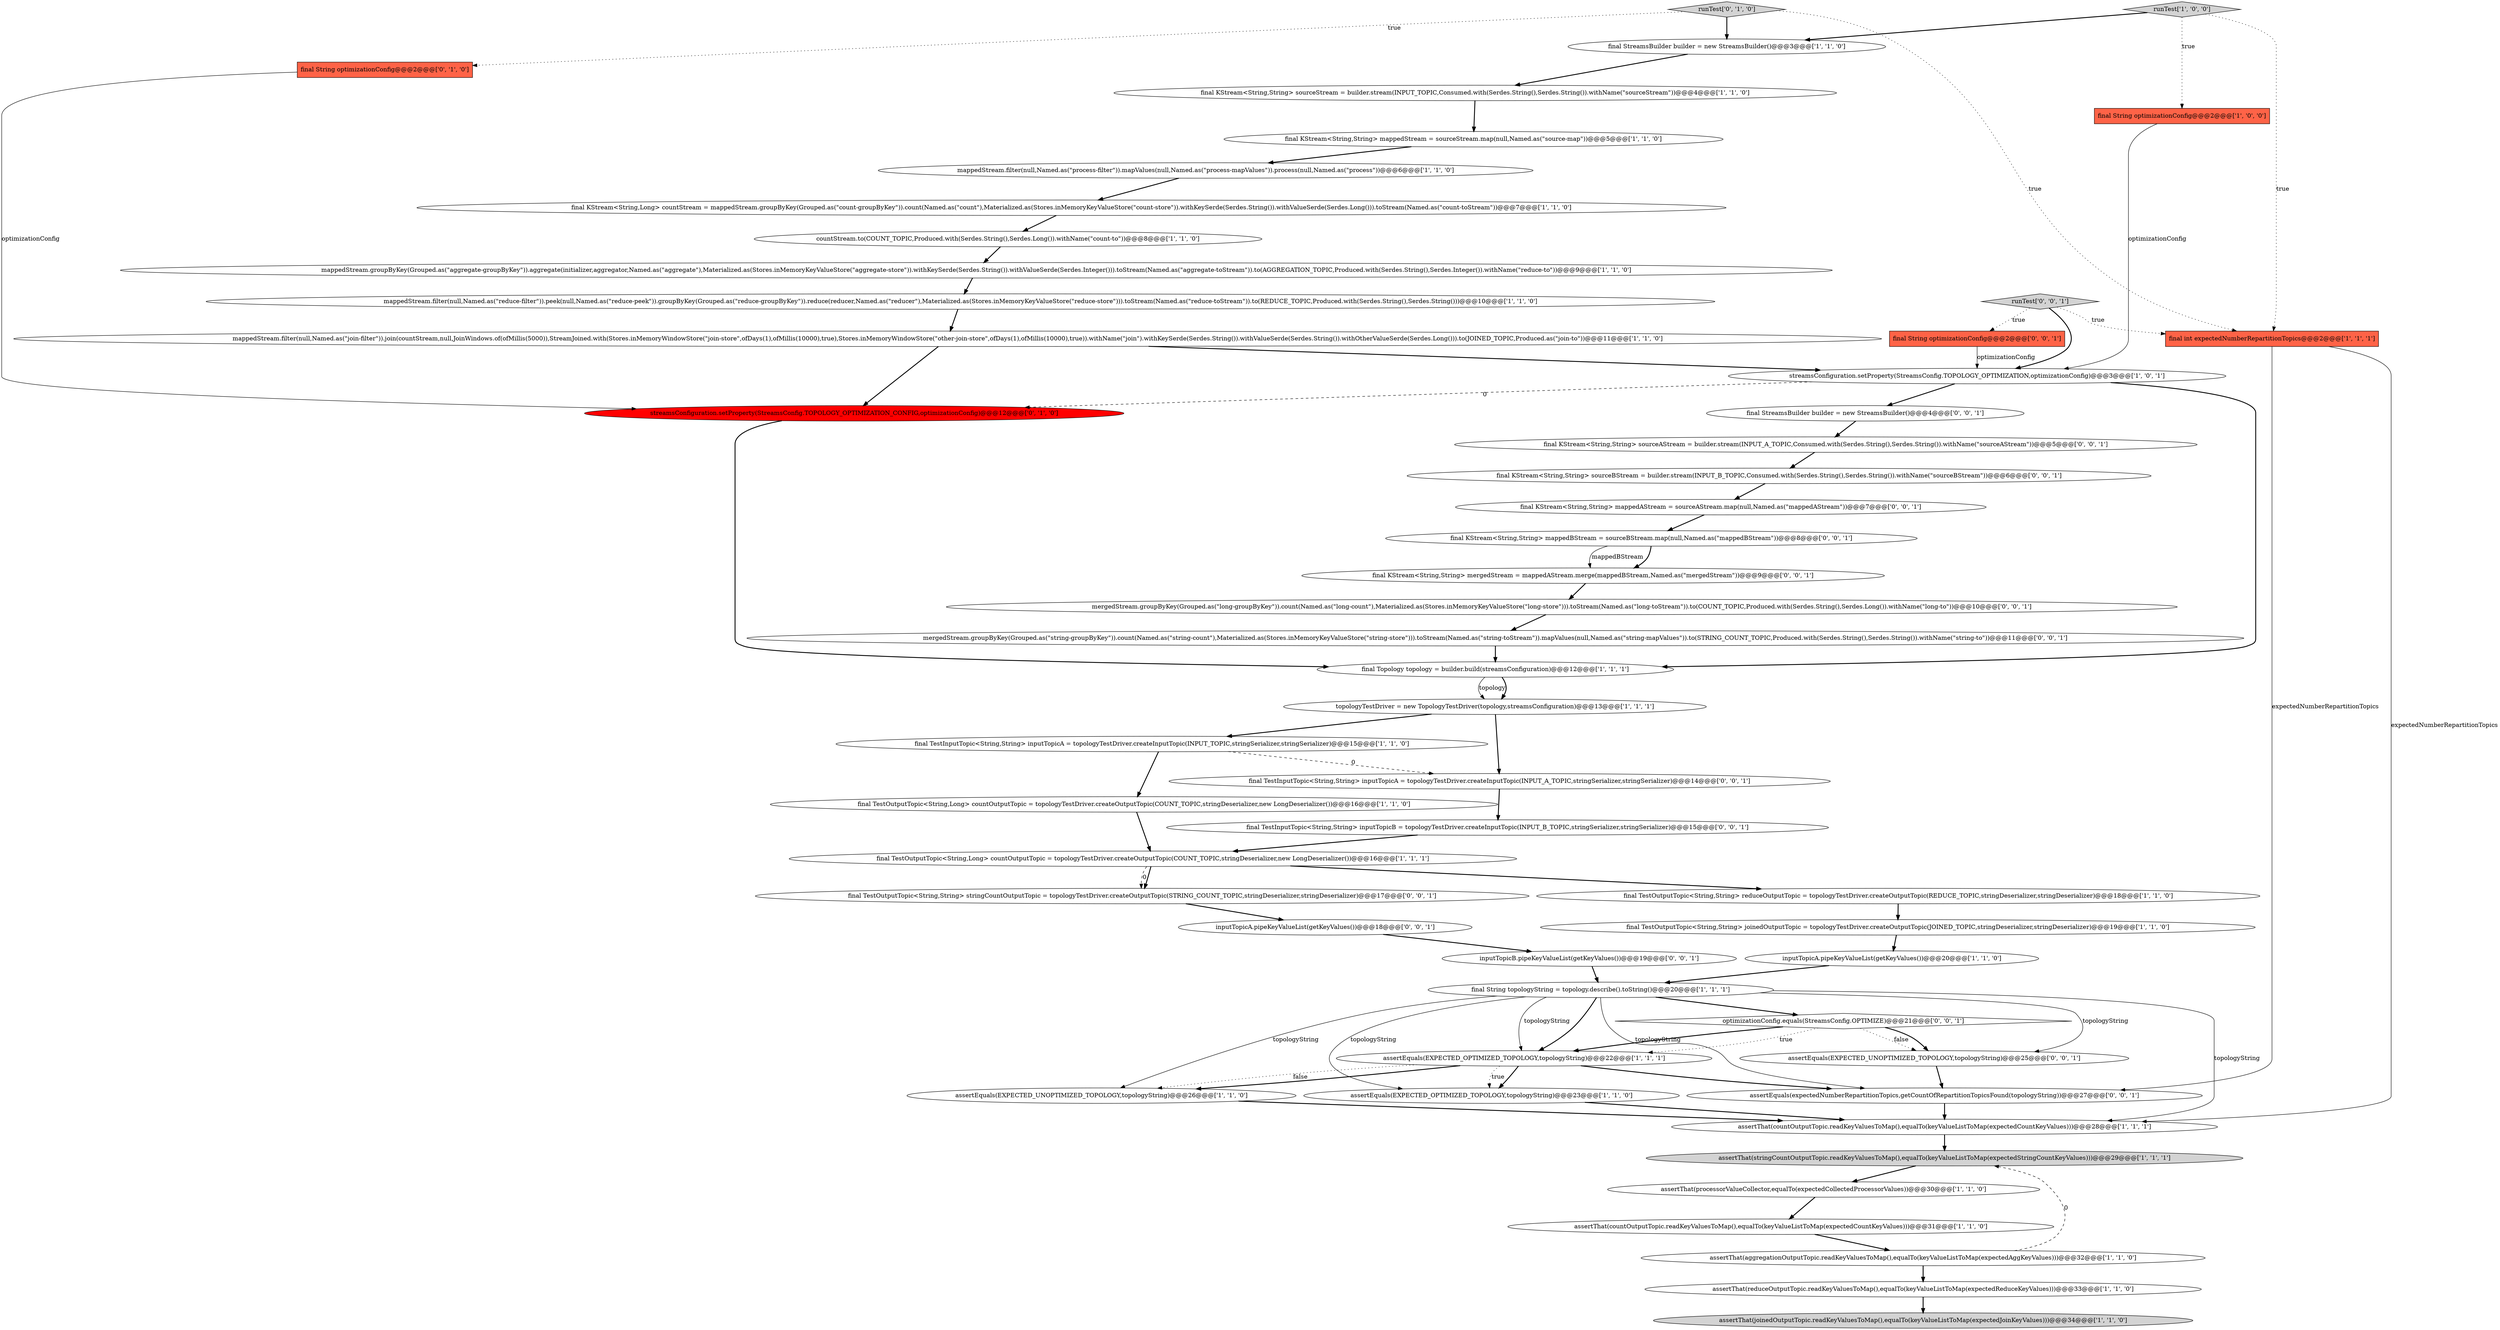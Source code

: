 digraph {
10 [style = filled, label = "mappedStream.filter(null,Named.as(\"reduce-filter\")).peek(null,Named.as(\"reduce-peek\")).groupByKey(Grouped.as(\"reduce-groupByKey\")).reduce(reducer,Named.as(\"reducer\"),Materialized.as(Stores.inMemoryKeyValueStore(\"reduce-store\"))).toStream(Named.as(\"reduce-toStream\")).to(REDUCE_TOPIC,Produced.with(Serdes.String(),Serdes.String()))@@@10@@@['1', '1', '0']", fillcolor = white, shape = ellipse image = "AAA0AAABBB1BBB"];
49 [style = filled, label = "mergedStream.groupByKey(Grouped.as(\"long-groupByKey\")).count(Named.as(\"long-count\"),Materialized.as(Stores.inMemoryKeyValueStore(\"long-store\"))).toStream(Named.as(\"long-toStream\")).to(COUNT_TOPIC,Produced.with(Serdes.String(),Serdes.Long()).withName(\"long-to\"))@@@10@@@['0', '0', '1']", fillcolor = white, shape = ellipse image = "AAA0AAABBB3BBB"];
51 [style = filled, label = "final KStream<String,String> mappedBStream = sourceBStream.map(null,Named.as(\"mappedBStream\"))@@@8@@@['0', '0', '1']", fillcolor = white, shape = ellipse image = "AAA0AAABBB3BBB"];
38 [style = filled, label = "mergedStream.groupByKey(Grouped.as(\"string-groupByKey\")).count(Named.as(\"string-count\"),Materialized.as(Stores.inMemoryKeyValueStore(\"string-store\"))).toStream(Named.as(\"string-toStream\")).mapValues(null,Named.as(\"string-mapValues\")).to(STRING_COUNT_TOPIC,Produced.with(Serdes.String(),Serdes.String()).withName(\"string-to\"))@@@11@@@['0', '0', '1']", fillcolor = white, shape = ellipse image = "AAA0AAABBB3BBB"];
12 [style = filled, label = "final TestInputTopic<String,String> inputTopicA = topologyTestDriver.createInputTopic(INPUT_TOPIC,stringSerializer,stringSerializer)@@@15@@@['1', '1', '0']", fillcolor = white, shape = ellipse image = "AAA0AAABBB1BBB"];
15 [style = filled, label = "mappedStream.filter(null,Named.as(\"join-filter\")).join(countStream,null,JoinWindows.of(ofMillis(5000)),StreamJoined.with(Stores.inMemoryWindowStore(\"join-store\",ofDays(1),ofMillis(10000),true),Stores.inMemoryWindowStore(\"other-join-store\",ofDays(1),ofMillis(10000),true)).withName(\"join\").withKeySerde(Serdes.String()).withValueSerde(Serdes.String()).withOtherValueSerde(Serdes.Long())).to(JOINED_TOPIC,Produced.as(\"join-to\"))@@@11@@@['1', '1', '0']", fillcolor = white, shape = ellipse image = "AAA0AAABBB1BBB"];
40 [style = filled, label = "inputTopicB.pipeKeyValueList(getKeyValues())@@@19@@@['0', '0', '1']", fillcolor = white, shape = ellipse image = "AAA0AAABBB3BBB"];
50 [style = filled, label = "assertEquals(expectedNumberRepartitionTopics,getCountOfRepartitionTopicsFound(topologyString))@@@27@@@['0', '0', '1']", fillcolor = white, shape = ellipse image = "AAA0AAABBB3BBB"];
2 [style = filled, label = "assertThat(processorValueCollector,equalTo(expectedCollectedProcessorValues))@@@30@@@['1', '1', '0']", fillcolor = white, shape = ellipse image = "AAA0AAABBB1BBB"];
16 [style = filled, label = "streamsConfiguration.setProperty(StreamsConfig.TOPOLOGY_OPTIMIZATION,optimizationConfig)@@@3@@@['1', '0', '1']", fillcolor = white, shape = ellipse image = "AAA0AAABBB1BBB"];
17 [style = filled, label = "final TestOutputTopic<String,Long> countOutputTopic = topologyTestDriver.createOutputTopic(COUNT_TOPIC,stringDeserializer,new LongDeserializer())@@@16@@@['1', '1', '0']", fillcolor = white, shape = ellipse image = "AAA0AAABBB1BBB"];
41 [style = filled, label = "final KStream<String,String> sourceAStream = builder.stream(INPUT_A_TOPIC,Consumed.with(Serdes.String(),Serdes.String()).withName(\"sourceAStream\"))@@@5@@@['0', '0', '1']", fillcolor = white, shape = ellipse image = "AAA0AAABBB3BBB"];
14 [style = filled, label = "final Topology topology = builder.build(streamsConfiguration)@@@12@@@['1', '1', '1']", fillcolor = white, shape = ellipse image = "AAA0AAABBB1BBB"];
34 [style = filled, label = "streamsConfiguration.setProperty(StreamsConfig.TOPOLOGY_OPTIMIZATION_CONFIG,optimizationConfig)@@@12@@@['0', '1', '0']", fillcolor = red, shape = ellipse image = "AAA1AAABBB2BBB"];
44 [style = filled, label = "final KStream<String,String> mergedStream = mappedAStream.merge(mappedBStream,Named.as(\"mergedStream\"))@@@9@@@['0', '0', '1']", fillcolor = white, shape = ellipse image = "AAA0AAABBB3BBB"];
47 [style = filled, label = "final TestOutputTopic<String,String> stringCountOutputTopic = topologyTestDriver.createOutputTopic(STRING_COUNT_TOPIC,stringDeserializer,stringDeserializer)@@@17@@@['0', '0', '1']", fillcolor = white, shape = ellipse image = "AAA0AAABBB3BBB"];
26 [style = filled, label = "final KStream<String,Long> countStream = mappedStream.groupByKey(Grouped.as(\"count-groupByKey\")).count(Named.as(\"count\"),Materialized.as(Stores.inMemoryKeyValueStore(\"count-store\")).withKeySerde(Serdes.String()).withValueSerde(Serdes.Long())).toStream(Named.as(\"count-toStream\"))@@@7@@@['1', '1', '0']", fillcolor = white, shape = ellipse image = "AAA0AAABBB1BBB"];
21 [style = filled, label = "assertThat(countOutputTopic.readKeyValuesToMap(),equalTo(keyValueListToMap(expectedCountKeyValues)))@@@31@@@['1', '1', '0']", fillcolor = white, shape = ellipse image = "AAA0AAABBB1BBB"];
45 [style = filled, label = "assertEquals(EXPECTED_UNOPTIMIZED_TOPOLOGY,topologyString)@@@25@@@['0', '0', '1']", fillcolor = white, shape = ellipse image = "AAA0AAABBB3BBB"];
5 [style = filled, label = "assertThat(stringCountOutputTopic.readKeyValuesToMap(),equalTo(keyValueListToMap(expectedStringCountKeyValues)))@@@29@@@['1', '1', '1']", fillcolor = lightgray, shape = ellipse image = "AAA0AAABBB1BBB"];
35 [style = filled, label = "final TestInputTopic<String,String> inputTopicA = topologyTestDriver.createInputTopic(INPUT_A_TOPIC,stringSerializer,stringSerializer)@@@14@@@['0', '0', '1']", fillcolor = white, shape = ellipse image = "AAA0AAABBB3BBB"];
27 [style = filled, label = "countStream.to(COUNT_TOPIC,Produced.with(Serdes.String(),Serdes.Long()).withName(\"count-to\"))@@@8@@@['1', '1', '0']", fillcolor = white, shape = ellipse image = "AAA0AAABBB1BBB"];
4 [style = filled, label = "runTest['1', '0', '0']", fillcolor = lightgray, shape = diamond image = "AAA0AAABBB1BBB"];
36 [style = filled, label = "final TestInputTopic<String,String> inputTopicB = topologyTestDriver.createInputTopic(INPUT_B_TOPIC,stringSerializer,stringSerializer)@@@15@@@['0', '0', '1']", fillcolor = white, shape = ellipse image = "AAA0AAABBB3BBB"];
9 [style = filled, label = "assertEquals(EXPECTED_OPTIMIZED_TOPOLOGY,topologyString)@@@22@@@['1', '1', '1']", fillcolor = white, shape = ellipse image = "AAA0AAABBB1BBB"];
19 [style = filled, label = "final KStream<String,String> sourceStream = builder.stream(INPUT_TOPIC,Consumed.with(Serdes.String(),Serdes.String()).withName(\"sourceStream\"))@@@4@@@['1', '1', '0']", fillcolor = white, shape = ellipse image = "AAA0AAABBB1BBB"];
22 [style = filled, label = "final int expectedNumberRepartitionTopics@@@2@@@['1', '1', '1']", fillcolor = tomato, shape = box image = "AAA0AAABBB1BBB"];
23 [style = filled, label = "final KStream<String,String> mappedStream = sourceStream.map(null,Named.as(\"source-map\"))@@@5@@@['1', '1', '0']", fillcolor = white, shape = ellipse image = "AAA0AAABBB1BBB"];
42 [style = filled, label = "final StreamsBuilder builder = new StreamsBuilder()@@@4@@@['0', '0', '1']", fillcolor = white, shape = ellipse image = "AAA0AAABBB3BBB"];
52 [style = filled, label = "final KStream<String,String> mappedAStream = sourceAStream.map(null,Named.as(\"mappedAStream\"))@@@7@@@['0', '0', '1']", fillcolor = white, shape = ellipse image = "AAA0AAABBB3BBB"];
43 [style = filled, label = "final String optimizationConfig@@@2@@@['0', '0', '1']", fillcolor = tomato, shape = box image = "AAA0AAABBB3BBB"];
20 [style = filled, label = "assertEquals(EXPECTED_UNOPTIMIZED_TOPOLOGY,topologyString)@@@26@@@['1', '1', '0']", fillcolor = white, shape = ellipse image = "AAA0AAABBB1BBB"];
25 [style = filled, label = "final TestOutputTopic<String,String> joinedOutputTopic = topologyTestDriver.createOutputTopic(JOINED_TOPIC,stringDeserializer,stringDeserializer)@@@19@@@['1', '1', '0']", fillcolor = white, shape = ellipse image = "AAA0AAABBB1BBB"];
29 [style = filled, label = "assertThat(joinedOutputTopic.readKeyValuesToMap(),equalTo(keyValueListToMap(expectedJoinKeyValues)))@@@34@@@['1', '1', '0']", fillcolor = lightgray, shape = ellipse image = "AAA0AAABBB1BBB"];
46 [style = filled, label = "inputTopicA.pipeKeyValueList(getKeyValues())@@@18@@@['0', '0', '1']", fillcolor = white, shape = ellipse image = "AAA0AAABBB3BBB"];
30 [style = filled, label = "assertEquals(EXPECTED_OPTIMIZED_TOPOLOGY,topologyString)@@@23@@@['1', '1', '0']", fillcolor = white, shape = ellipse image = "AAA0AAABBB1BBB"];
31 [style = filled, label = "mappedStream.groupByKey(Grouped.as(\"aggregate-groupByKey\")).aggregate(initializer,aggregator,Named.as(\"aggregate\"),Materialized.as(Stores.inMemoryKeyValueStore(\"aggregate-store\")).withKeySerde(Serdes.String()).withValueSerde(Serdes.Integer())).toStream(Named.as(\"aggregate-toStream\")).to(AGGREGATION_TOPIC,Produced.with(Serdes.String(),Serdes.Integer()).withName(\"reduce-to\"))@@@9@@@['1', '1', '0']", fillcolor = white, shape = ellipse image = "AAA0AAABBB1BBB"];
3 [style = filled, label = "assertThat(countOutputTopic.readKeyValuesToMap(),equalTo(keyValueListToMap(expectedCountKeyValues)))@@@28@@@['1', '1', '1']", fillcolor = white, shape = ellipse image = "AAA0AAABBB1BBB"];
18 [style = filled, label = "final TestOutputTopic<String,Long> countOutputTopic = topologyTestDriver.createOutputTopic(COUNT_TOPIC,stringDeserializer,new LongDeserializer())@@@16@@@['1', '1', '1']", fillcolor = white, shape = ellipse image = "AAA0AAABBB1BBB"];
8 [style = filled, label = "final StreamsBuilder builder = new StreamsBuilder()@@@3@@@['1', '1', '0']", fillcolor = white, shape = ellipse image = "AAA0AAABBB1BBB"];
37 [style = filled, label = "runTest['0', '0', '1']", fillcolor = lightgray, shape = diamond image = "AAA0AAABBB3BBB"];
7 [style = filled, label = "final String optimizationConfig@@@2@@@['1', '0', '0']", fillcolor = tomato, shape = box image = "AAA0AAABBB1BBB"];
11 [style = filled, label = "assertThat(reduceOutputTopic.readKeyValuesToMap(),equalTo(keyValueListToMap(expectedReduceKeyValues)))@@@33@@@['1', '1', '0']", fillcolor = white, shape = ellipse image = "AAA0AAABBB1BBB"];
33 [style = filled, label = "runTest['0', '1', '0']", fillcolor = lightgray, shape = diamond image = "AAA0AAABBB2BBB"];
0 [style = filled, label = "inputTopicA.pipeKeyValueList(getKeyValues())@@@20@@@['1', '1', '0']", fillcolor = white, shape = ellipse image = "AAA0AAABBB1BBB"];
13 [style = filled, label = "final String topologyString = topology.describe().toString()@@@20@@@['1', '1', '1']", fillcolor = white, shape = ellipse image = "AAA0AAABBB1BBB"];
39 [style = filled, label = "optimizationConfig.equals(StreamsConfig.OPTIMIZE)@@@21@@@['0', '0', '1']", fillcolor = white, shape = diamond image = "AAA0AAABBB3BBB"];
1 [style = filled, label = "topologyTestDriver = new TopologyTestDriver(topology,streamsConfiguration)@@@13@@@['1', '1', '1']", fillcolor = white, shape = ellipse image = "AAA0AAABBB1BBB"];
32 [style = filled, label = "final String optimizationConfig@@@2@@@['0', '1', '0']", fillcolor = tomato, shape = box image = "AAA0AAABBB2BBB"];
48 [style = filled, label = "final KStream<String,String> sourceBStream = builder.stream(INPUT_B_TOPIC,Consumed.with(Serdes.String(),Serdes.String()).withName(\"sourceBStream\"))@@@6@@@['0', '0', '1']", fillcolor = white, shape = ellipse image = "AAA0AAABBB3BBB"];
28 [style = filled, label = "final TestOutputTopic<String,String> reduceOutputTopic = topologyTestDriver.createOutputTopic(REDUCE_TOPIC,stringDeserializer,stringDeserializer)@@@18@@@['1', '1', '0']", fillcolor = white, shape = ellipse image = "AAA0AAABBB1BBB"];
6 [style = filled, label = "assertThat(aggregationOutputTopic.readKeyValuesToMap(),equalTo(keyValueListToMap(expectedAggKeyValues)))@@@32@@@['1', '1', '0']", fillcolor = white, shape = ellipse image = "AAA0AAABBB1BBB"];
24 [style = filled, label = "mappedStream.filter(null,Named.as(\"process-filter\")).mapValues(null,Named.as(\"process-mapValues\")).process(null,Named.as(\"process\"))@@@6@@@['1', '1', '0']", fillcolor = white, shape = ellipse image = "AAA0AAABBB1BBB"];
25->0 [style = bold, label=""];
9->50 [style = bold, label=""];
42->41 [style = bold, label=""];
13->45 [style = solid, label="topologyString"];
39->9 [style = dotted, label="true"];
39->45 [style = dotted, label="false"];
13->3 [style = solid, label="topologyString"];
18->47 [style = dashed, label="0"];
10->15 [style = bold, label=""];
0->13 [style = bold, label=""];
15->34 [style = bold, label=""];
18->47 [style = bold, label=""];
21->6 [style = bold, label=""];
12->35 [style = dashed, label="0"];
33->32 [style = dotted, label="true"];
39->9 [style = bold, label=""];
8->19 [style = bold, label=""];
14->1 [style = solid, label="topology"];
12->17 [style = bold, label=""];
51->44 [style = bold, label=""];
43->16 [style = solid, label="optimizationConfig"];
50->3 [style = bold, label=""];
11->29 [style = bold, label=""];
27->31 [style = bold, label=""];
4->7 [style = dotted, label="true"];
49->38 [style = bold, label=""];
9->20 [style = bold, label=""];
9->30 [style = bold, label=""];
51->44 [style = solid, label="mappedBStream"];
20->3 [style = bold, label=""];
44->49 [style = bold, label=""];
1->35 [style = bold, label=""];
22->3 [style = solid, label="expectedNumberRepartitionTopics"];
47->46 [style = bold, label=""];
13->39 [style = bold, label=""];
39->45 [style = bold, label=""];
15->16 [style = bold, label=""];
40->13 [style = bold, label=""];
7->16 [style = solid, label="optimizationConfig"];
18->28 [style = bold, label=""];
14->1 [style = bold, label=""];
22->50 [style = solid, label="expectedNumberRepartitionTopics"];
13->20 [style = solid, label="topologyString"];
32->34 [style = solid, label="optimizationConfig"];
38->14 [style = bold, label=""];
16->34 [style = dashed, label="0"];
48->52 [style = bold, label=""];
24->26 [style = bold, label=""];
26->27 [style = bold, label=""];
5->2 [style = bold, label=""];
23->24 [style = bold, label=""];
3->5 [style = bold, label=""];
41->48 [style = bold, label=""];
9->20 [style = dotted, label="false"];
37->43 [style = dotted, label="true"];
30->3 [style = bold, label=""];
4->22 [style = dotted, label="true"];
13->30 [style = solid, label="topologyString"];
31->10 [style = bold, label=""];
2->21 [style = bold, label=""];
19->23 [style = bold, label=""];
6->11 [style = bold, label=""];
45->50 [style = bold, label=""];
36->18 [style = bold, label=""];
6->5 [style = dashed, label="0"];
37->22 [style = dotted, label="true"];
1->12 [style = bold, label=""];
28->25 [style = bold, label=""];
16->14 [style = bold, label=""];
4->8 [style = bold, label=""];
16->42 [style = bold, label=""];
34->14 [style = bold, label=""];
13->9 [style = bold, label=""];
35->36 [style = bold, label=""];
52->51 [style = bold, label=""];
46->40 [style = bold, label=""];
33->22 [style = dotted, label="true"];
9->30 [style = dotted, label="true"];
33->8 [style = bold, label=""];
13->50 [style = solid, label="topologyString"];
37->16 [style = bold, label=""];
17->18 [style = bold, label=""];
13->9 [style = solid, label="topologyString"];
}
